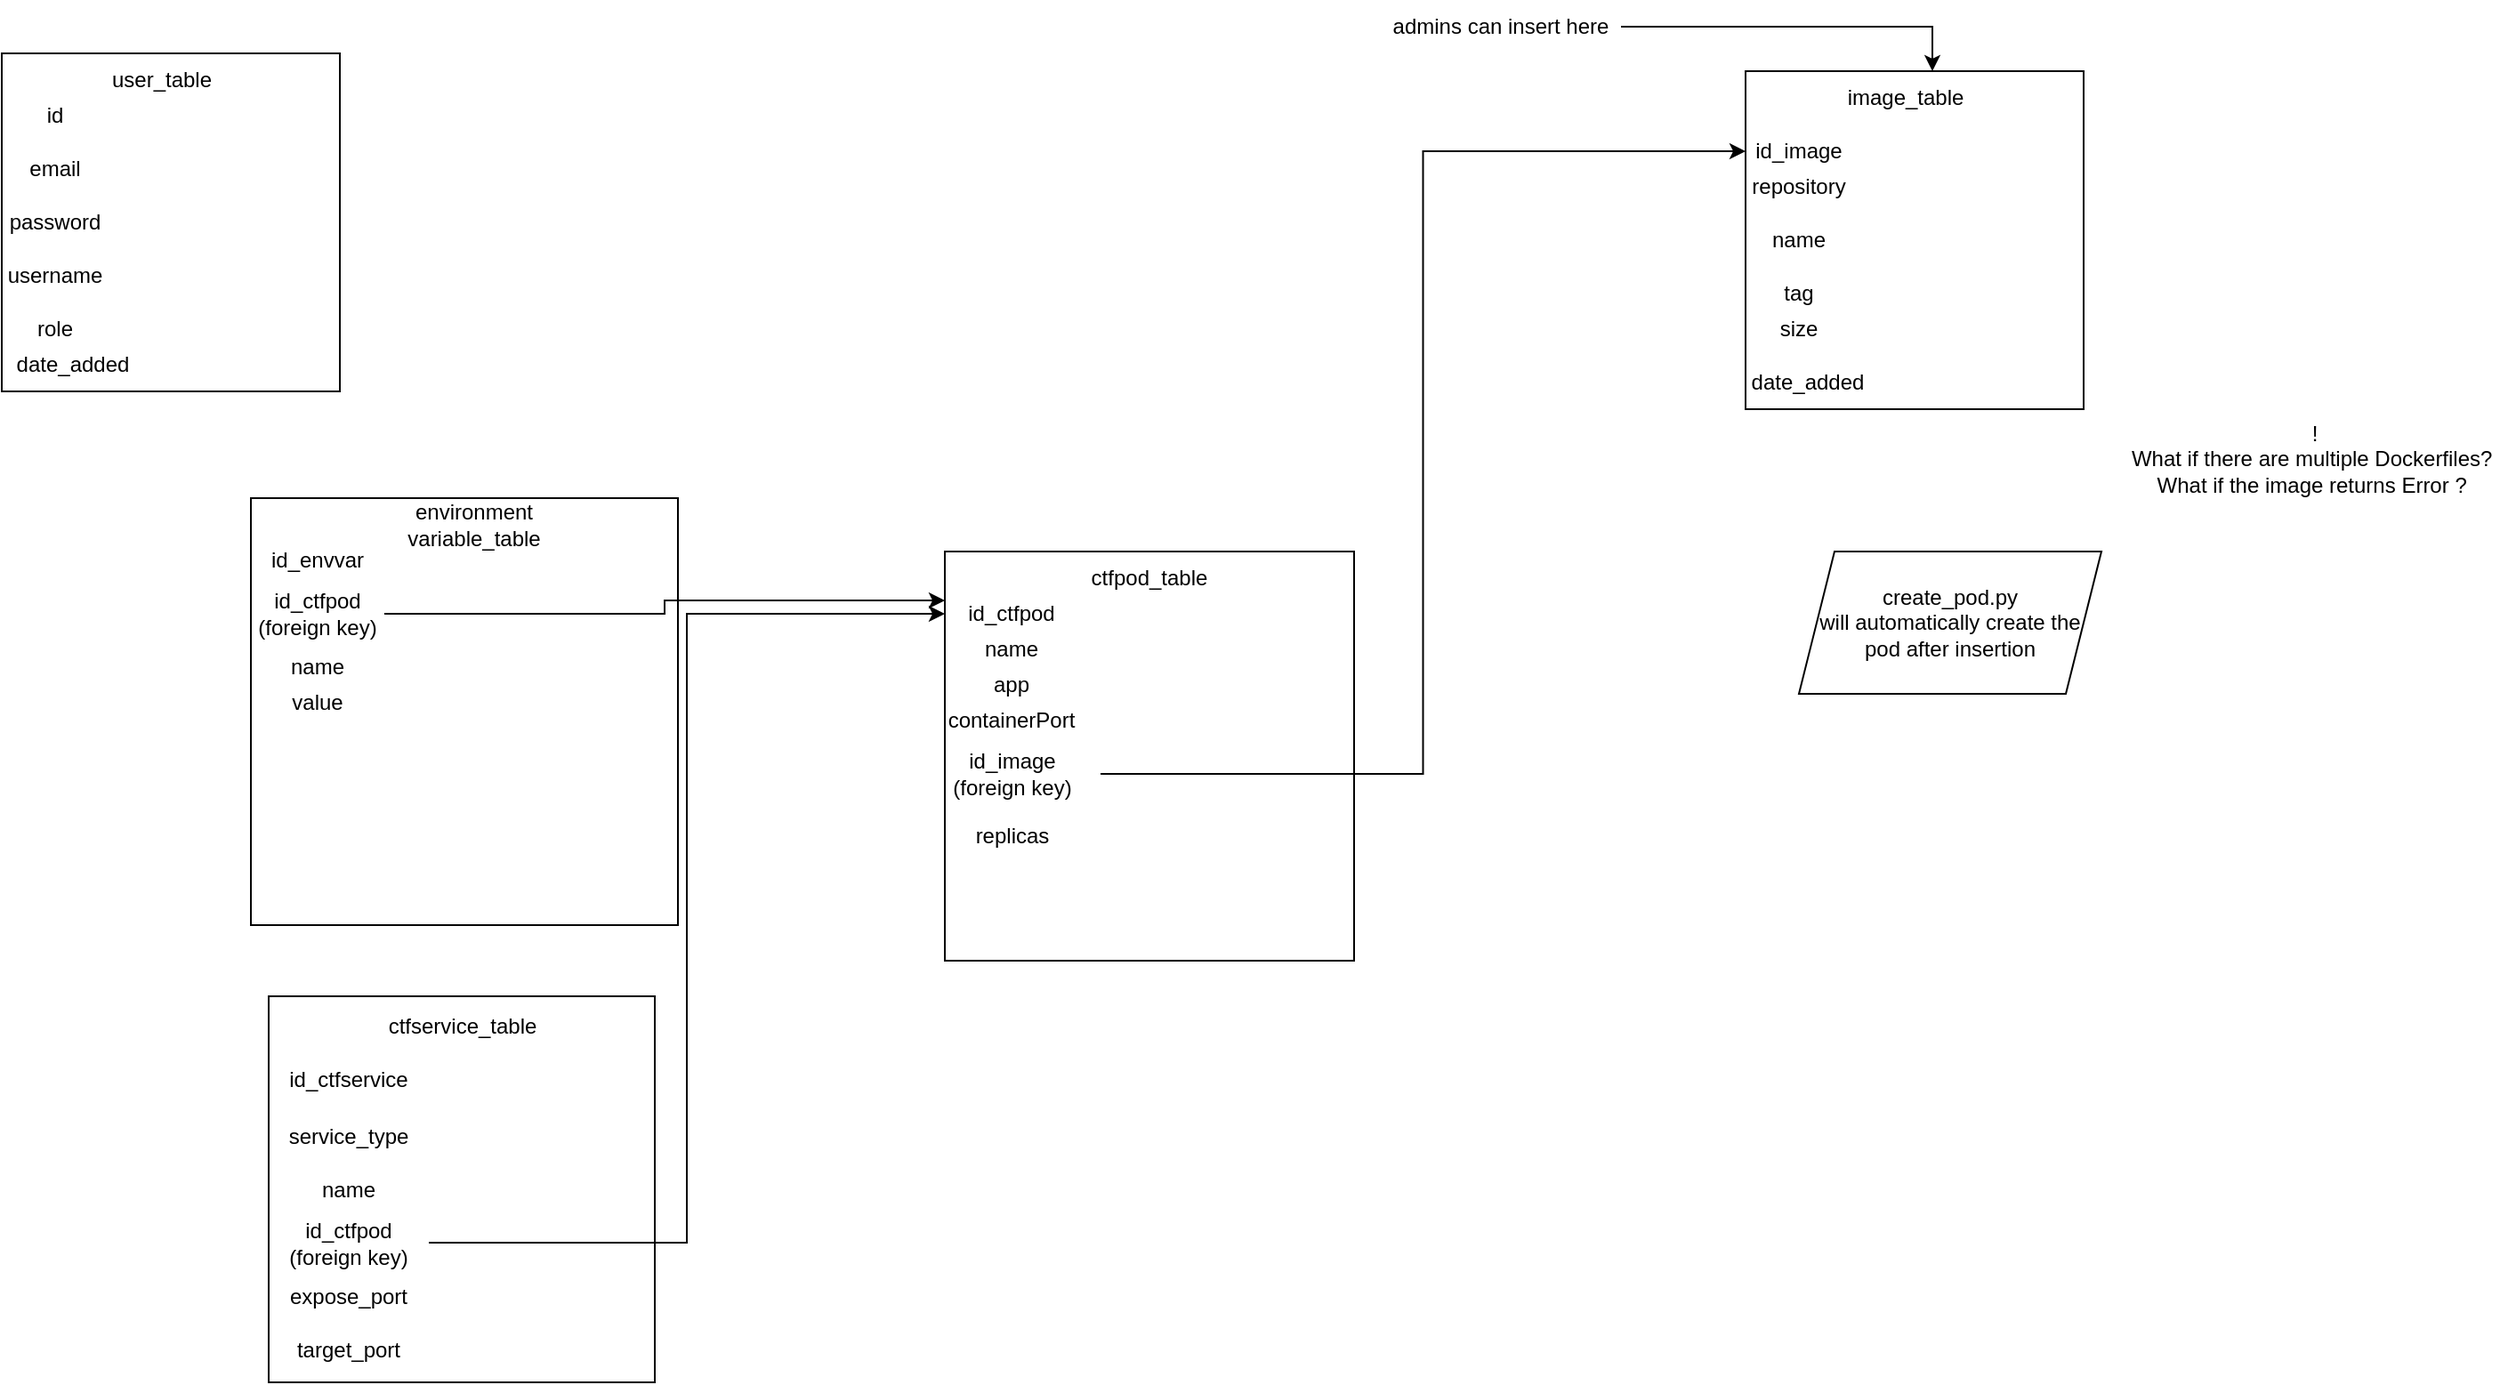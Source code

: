 <mxfile version="21.1.0" type="device">
  <diagram name="Page-1" id="W3-wTQjYti55-T0-UaCY">
    <mxGraphModel dx="2524" dy="782" grid="1" gridSize="10" guides="1" tooltips="1" connect="1" arrows="1" fold="1" page="1" pageScale="1" pageWidth="850" pageHeight="1100" math="0" shadow="0">
      <root>
        <mxCell id="0" />
        <mxCell id="1" parent="0" />
        <mxCell id="0p5rAcL62x9eNXtBZh2u-11" value="" style="group" vertex="1" connectable="0" parent="1">
          <mxGeometry x="-350" y="50" width="190" height="190" as="geometry" />
        </mxCell>
        <mxCell id="0p5rAcL62x9eNXtBZh2u-1" value="" style="whiteSpace=wrap;html=1;aspect=fixed;" vertex="1" parent="0p5rAcL62x9eNXtBZh2u-11">
          <mxGeometry width="190" height="190" as="geometry" />
        </mxCell>
        <mxCell id="0p5rAcL62x9eNXtBZh2u-2" value="id " style="text;html=1;strokeColor=none;fillColor=none;align=center;verticalAlign=middle;whiteSpace=wrap;rounded=0;" vertex="1" parent="0p5rAcL62x9eNXtBZh2u-11">
          <mxGeometry y="20" width="60" height="30" as="geometry" />
        </mxCell>
        <mxCell id="0p5rAcL62x9eNXtBZh2u-3" value="user_table" style="text;html=1;strokeColor=none;fillColor=none;align=center;verticalAlign=middle;whiteSpace=wrap;rounded=0;" vertex="1" parent="0p5rAcL62x9eNXtBZh2u-11">
          <mxGeometry x="60" width="60" height="30" as="geometry" />
        </mxCell>
        <mxCell id="0p5rAcL62x9eNXtBZh2u-4" value="username" style="text;html=1;strokeColor=none;fillColor=none;align=center;verticalAlign=middle;whiteSpace=wrap;rounded=0;" vertex="1" parent="0p5rAcL62x9eNXtBZh2u-11">
          <mxGeometry y="110" width="60" height="30" as="geometry" />
        </mxCell>
        <mxCell id="0p5rAcL62x9eNXtBZh2u-6" value="password" style="text;html=1;strokeColor=none;fillColor=none;align=center;verticalAlign=middle;whiteSpace=wrap;rounded=0;" vertex="1" parent="0p5rAcL62x9eNXtBZh2u-11">
          <mxGeometry y="80" width="60" height="30" as="geometry" />
        </mxCell>
        <mxCell id="0p5rAcL62x9eNXtBZh2u-7" value="&lt;div&gt;email&lt;/div&gt;" style="text;html=1;strokeColor=none;fillColor=none;align=center;verticalAlign=middle;whiteSpace=wrap;rounded=0;" vertex="1" parent="0p5rAcL62x9eNXtBZh2u-11">
          <mxGeometry y="50" width="60" height="30" as="geometry" />
        </mxCell>
        <mxCell id="0p5rAcL62x9eNXtBZh2u-9" value="&lt;div&gt;role&lt;/div&gt;" style="text;html=1;strokeColor=none;fillColor=none;align=center;verticalAlign=middle;whiteSpace=wrap;rounded=0;" vertex="1" parent="0p5rAcL62x9eNXtBZh2u-11">
          <mxGeometry y="140" width="60" height="30" as="geometry" />
        </mxCell>
        <mxCell id="0p5rAcL62x9eNXtBZh2u-10" value="&lt;div&gt;date_added&lt;/div&gt;" style="text;html=1;strokeColor=none;fillColor=none;align=center;verticalAlign=middle;whiteSpace=wrap;rounded=0;" vertex="1" parent="0p5rAcL62x9eNXtBZh2u-11">
          <mxGeometry y="160" width="80" height="30" as="geometry" />
        </mxCell>
        <mxCell id="0p5rAcL62x9eNXtBZh2u-12" value="" style="group" vertex="1" connectable="0" parent="1">
          <mxGeometry x="630" y="60" width="190" height="190" as="geometry" />
        </mxCell>
        <mxCell id="0p5rAcL62x9eNXtBZh2u-13" value="" style="whiteSpace=wrap;html=1;aspect=fixed;" vertex="1" parent="0p5rAcL62x9eNXtBZh2u-12">
          <mxGeometry width="190" height="190" as="geometry" />
        </mxCell>
        <mxCell id="0p5rAcL62x9eNXtBZh2u-14" value="repository" style="text;html=1;strokeColor=none;fillColor=none;align=center;verticalAlign=middle;whiteSpace=wrap;rounded=0;" vertex="1" parent="0p5rAcL62x9eNXtBZh2u-12">
          <mxGeometry y="50" width="60" height="30" as="geometry" />
        </mxCell>
        <mxCell id="0p5rAcL62x9eNXtBZh2u-15" value="image_table" style="text;html=1;strokeColor=none;fillColor=none;align=center;verticalAlign=middle;whiteSpace=wrap;rounded=0;" vertex="1" parent="0p5rAcL62x9eNXtBZh2u-12">
          <mxGeometry x="60" width="60" height="30" as="geometry" />
        </mxCell>
        <mxCell id="0p5rAcL62x9eNXtBZh2u-17" value="tag" style="text;html=1;strokeColor=none;fillColor=none;align=center;verticalAlign=middle;whiteSpace=wrap;rounded=0;" vertex="1" parent="0p5rAcL62x9eNXtBZh2u-12">
          <mxGeometry y="110" width="60" height="30" as="geometry" />
        </mxCell>
        <mxCell id="0p5rAcL62x9eNXtBZh2u-18" value="name" style="text;html=1;strokeColor=none;fillColor=none;align=center;verticalAlign=middle;whiteSpace=wrap;rounded=0;" vertex="1" parent="0p5rAcL62x9eNXtBZh2u-12">
          <mxGeometry y="80" width="60" height="30" as="geometry" />
        </mxCell>
        <mxCell id="0p5rAcL62x9eNXtBZh2u-19" value="size" style="text;html=1;strokeColor=none;fillColor=none;align=center;verticalAlign=middle;whiteSpace=wrap;rounded=0;" vertex="1" parent="0p5rAcL62x9eNXtBZh2u-12">
          <mxGeometry y="130" width="60" height="30" as="geometry" />
        </mxCell>
        <mxCell id="0p5rAcL62x9eNXtBZh2u-16" value="date_added" style="text;html=1;strokeColor=none;fillColor=none;align=center;verticalAlign=middle;whiteSpace=wrap;rounded=0;" vertex="1" parent="0p5rAcL62x9eNXtBZh2u-12">
          <mxGeometry y="160" width="70" height="30" as="geometry" />
        </mxCell>
        <mxCell id="0p5rAcL62x9eNXtBZh2u-21" value="id_image" style="text;html=1;strokeColor=none;fillColor=none;align=center;verticalAlign=middle;whiteSpace=wrap;rounded=0;" vertex="1" parent="0p5rAcL62x9eNXtBZh2u-12">
          <mxGeometry y="30" width="60" height="30" as="geometry" />
        </mxCell>
        <mxCell id="0p5rAcL62x9eNXtBZh2u-25" style="edgeStyle=orthogonalEdgeStyle;rounded=0;orthogonalLoop=1;jettySize=auto;html=1;entryX=0.75;entryY=0;entryDx=0;entryDy=0;" edge="1" parent="1" source="0p5rAcL62x9eNXtBZh2u-24" target="0p5rAcL62x9eNXtBZh2u-15">
          <mxGeometry relative="1" as="geometry" />
        </mxCell>
        <mxCell id="0p5rAcL62x9eNXtBZh2u-24" value="admins can insert here" style="text;html=1;strokeColor=none;fillColor=none;align=center;verticalAlign=middle;whiteSpace=wrap;rounded=0;" vertex="1" parent="1">
          <mxGeometry x="425" y="20" width="135" height="30" as="geometry" />
        </mxCell>
        <mxCell id="0p5rAcL62x9eNXtBZh2u-35" value="" style="group" vertex="1" connectable="0" parent="1">
          <mxGeometry x="180" y="330" width="230" height="230" as="geometry" />
        </mxCell>
        <mxCell id="0p5rAcL62x9eNXtBZh2u-22" value="" style="whiteSpace=wrap;html=1;aspect=fixed;" vertex="1" parent="0p5rAcL62x9eNXtBZh2u-35">
          <mxGeometry width="230" height="230" as="geometry" />
        </mxCell>
        <mxCell id="0p5rAcL62x9eNXtBZh2u-23" value="&lt;div&gt;ctfpod_table&lt;/div&gt;" style="text;html=1;strokeColor=none;fillColor=none;align=center;verticalAlign=middle;whiteSpace=wrap;rounded=0;" vertex="1" parent="0p5rAcL62x9eNXtBZh2u-35">
          <mxGeometry x="70" width="90" height="30" as="geometry" />
        </mxCell>
        <mxCell id="0p5rAcL62x9eNXtBZh2u-26" value="id_ctfpod" style="text;html=1;strokeColor=none;fillColor=none;align=center;verticalAlign=middle;whiteSpace=wrap;rounded=0;" vertex="1" parent="0p5rAcL62x9eNXtBZh2u-35">
          <mxGeometry y="20" width="75" height="30" as="geometry" />
        </mxCell>
        <mxCell id="0p5rAcL62x9eNXtBZh2u-28" value="name" style="text;html=1;strokeColor=none;fillColor=none;align=center;verticalAlign=middle;whiteSpace=wrap;rounded=0;" vertex="1" parent="0p5rAcL62x9eNXtBZh2u-35">
          <mxGeometry y="40" width="75" height="30" as="geometry" />
        </mxCell>
        <mxCell id="0p5rAcL62x9eNXtBZh2u-30" value="containerPort" style="text;html=1;strokeColor=none;fillColor=none;align=center;verticalAlign=middle;whiteSpace=wrap;rounded=0;" vertex="1" parent="0p5rAcL62x9eNXtBZh2u-35">
          <mxGeometry y="80" width="75" height="30" as="geometry" />
        </mxCell>
        <mxCell id="0p5rAcL62x9eNXtBZh2u-31" value="&lt;div&gt;id_image&lt;/div&gt;&lt;div&gt;(foreign key)&lt;br&gt;&lt;/div&gt;" style="text;html=1;strokeColor=none;fillColor=none;align=center;verticalAlign=middle;whiteSpace=wrap;rounded=0;" vertex="1" parent="0p5rAcL62x9eNXtBZh2u-35">
          <mxGeometry x="-12.5" y="110" width="100" height="30" as="geometry" />
        </mxCell>
        <mxCell id="0p5rAcL62x9eNXtBZh2u-33" value="app" style="text;html=1;strokeColor=none;fillColor=none;align=center;verticalAlign=middle;whiteSpace=wrap;rounded=0;" vertex="1" parent="0p5rAcL62x9eNXtBZh2u-35">
          <mxGeometry y="60" width="75" height="30" as="geometry" />
        </mxCell>
        <mxCell id="0p5rAcL62x9eNXtBZh2u-34" value="replicas" style="text;html=1;strokeColor=none;fillColor=none;align=center;verticalAlign=middle;whiteSpace=wrap;rounded=0;" vertex="1" parent="0p5rAcL62x9eNXtBZh2u-35">
          <mxGeometry x="-12.5" y="145" width="100" height="30" as="geometry" />
        </mxCell>
        <mxCell id="0p5rAcL62x9eNXtBZh2u-42" value="" style="group" vertex="1" connectable="0" parent="1">
          <mxGeometry x="-210" y="300" width="240" height="240" as="geometry" />
        </mxCell>
        <mxCell id="0p5rAcL62x9eNXtBZh2u-36" value="" style="whiteSpace=wrap;html=1;aspect=fixed;" vertex="1" parent="0p5rAcL62x9eNXtBZh2u-42">
          <mxGeometry width="240" height="240" as="geometry" />
        </mxCell>
        <mxCell id="0p5rAcL62x9eNXtBZh2u-37" value="environment variable_table" style="text;html=1;strokeColor=none;fillColor=none;align=center;verticalAlign=middle;whiteSpace=wrap;rounded=0;" vertex="1" parent="0p5rAcL62x9eNXtBZh2u-42">
          <mxGeometry x="87.5" width="75" height="30" as="geometry" />
        </mxCell>
        <mxCell id="0p5rAcL62x9eNXtBZh2u-38" value="&lt;div&gt;id_ctfpod&lt;/div&gt;&lt;div&gt;(foreign key)&lt;br&gt;&lt;/div&gt;" style="text;html=1;strokeColor=none;fillColor=none;align=center;verticalAlign=middle;whiteSpace=wrap;rounded=0;" vertex="1" parent="0p5rAcL62x9eNXtBZh2u-42">
          <mxGeometry y="50" width="75" height="30" as="geometry" />
        </mxCell>
        <mxCell id="0p5rAcL62x9eNXtBZh2u-39" value="id_envvar" style="text;html=1;strokeColor=none;fillColor=none;align=center;verticalAlign=middle;whiteSpace=wrap;rounded=0;" vertex="1" parent="0p5rAcL62x9eNXtBZh2u-42">
          <mxGeometry y="20" width="75" height="30" as="geometry" />
        </mxCell>
        <mxCell id="0p5rAcL62x9eNXtBZh2u-40" value="name" style="text;html=1;strokeColor=none;fillColor=none;align=center;verticalAlign=middle;whiteSpace=wrap;rounded=0;" vertex="1" parent="0p5rAcL62x9eNXtBZh2u-42">
          <mxGeometry y="80" width="75" height="30" as="geometry" />
        </mxCell>
        <mxCell id="0p5rAcL62x9eNXtBZh2u-41" value="value" style="text;html=1;strokeColor=none;fillColor=none;align=center;verticalAlign=middle;whiteSpace=wrap;rounded=0;" vertex="1" parent="0p5rAcL62x9eNXtBZh2u-42">
          <mxGeometry y="100" width="75" height="30" as="geometry" />
        </mxCell>
        <mxCell id="0p5rAcL62x9eNXtBZh2u-43" style="edgeStyle=orthogonalEdgeStyle;rounded=0;orthogonalLoop=1;jettySize=auto;html=1;entryX=0;entryY=0.5;entryDx=0;entryDy=0;" edge="1" parent="1" source="0p5rAcL62x9eNXtBZh2u-31" target="0p5rAcL62x9eNXtBZh2u-21">
          <mxGeometry relative="1" as="geometry" />
        </mxCell>
        <mxCell id="0p5rAcL62x9eNXtBZh2u-45" style="edgeStyle=orthogonalEdgeStyle;rounded=0;orthogonalLoop=1;jettySize=auto;html=1;exitX=1;exitY=0.5;exitDx=0;exitDy=0;entryX=0;entryY=0.25;entryDx=0;entryDy=0;" edge="1" parent="1" source="0p5rAcL62x9eNXtBZh2u-38" target="0p5rAcL62x9eNXtBZh2u-26">
          <mxGeometry relative="1" as="geometry" />
        </mxCell>
        <mxCell id="0p5rAcL62x9eNXtBZh2u-46" value="create_pod.py&lt;br&gt;&lt;div&gt;will automatically create the pod after insertion&lt;/div&gt;" style="shape=parallelogram;perimeter=parallelogramPerimeter;whiteSpace=wrap;html=1;fixedSize=1;container=1;" vertex="1" parent="1">
          <mxGeometry x="660" y="330" width="170" height="80" as="geometry" />
        </mxCell>
        <mxCell id="0p5rAcL62x9eNXtBZh2u-47" value="&lt;div&gt;! &lt;br&gt;&lt;/div&gt;&lt;div&gt;&lt;span style=&quot;white-space: pre;&quot;&gt;What if there are multiple Dockerfiles? &lt;br&gt;What if the image returns Error ? &lt;br&gt;	&lt;/span&gt;&lt;/div&gt;" style="text;html=1;strokeColor=none;fillColor=none;align=center;verticalAlign=middle;whiteSpace=wrap;rounded=0;" vertex="1" parent="1">
          <mxGeometry x="920" y="270" width="60" height="30" as="geometry" />
        </mxCell>
        <mxCell id="0p5rAcL62x9eNXtBZh2u-58" value="" style="group" vertex="1" connectable="0" parent="1">
          <mxGeometry x="-200" y="580" width="217" height="217" as="geometry" />
        </mxCell>
        <mxCell id="0p5rAcL62x9eNXtBZh2u-49" value="" style="whiteSpace=wrap;html=1;aspect=fixed;" vertex="1" parent="0p5rAcL62x9eNXtBZh2u-58">
          <mxGeometry width="217" height="217" as="geometry" />
        </mxCell>
        <mxCell id="0p5rAcL62x9eNXtBZh2u-50" value="&lt;div&gt;ctfservice_table&lt;/div&gt;" style="text;html=1;strokeColor=none;fillColor=none;align=center;verticalAlign=middle;whiteSpace=wrap;rounded=0;" vertex="1" parent="0p5rAcL62x9eNXtBZh2u-58">
          <mxGeometry x="63.5" y="2" width="90" height="30" as="geometry" />
        </mxCell>
        <mxCell id="0p5rAcL62x9eNXtBZh2u-51" value="id_ctfservice" style="text;html=1;strokeColor=none;fillColor=none;align=center;verticalAlign=middle;whiteSpace=wrap;rounded=0;" vertex="1" parent="0p5rAcL62x9eNXtBZh2u-58">
          <mxGeometry y="32" width="90" height="30" as="geometry" />
        </mxCell>
        <mxCell id="0p5rAcL62x9eNXtBZh2u-52" value="name" style="text;html=1;strokeColor=none;fillColor=none;align=center;verticalAlign=middle;whiteSpace=wrap;rounded=0;" vertex="1" parent="0p5rAcL62x9eNXtBZh2u-58">
          <mxGeometry y="93.5" width="90" height="30" as="geometry" />
        </mxCell>
        <mxCell id="0p5rAcL62x9eNXtBZh2u-54" value="&lt;div&gt;service_type&lt;/div&gt;" style="text;html=1;strokeColor=none;fillColor=none;align=center;verticalAlign=middle;whiteSpace=wrap;rounded=0;" vertex="1" parent="0p5rAcL62x9eNXtBZh2u-58">
          <mxGeometry y="63.5" width="90" height="30" as="geometry" />
        </mxCell>
        <mxCell id="0p5rAcL62x9eNXtBZh2u-55" value="&lt;div&gt;id_ctfpod&lt;/div&gt;&lt;div&gt;(foreign key)&lt;br&gt;&lt;/div&gt;" style="text;html=1;strokeColor=none;fillColor=none;align=center;verticalAlign=middle;whiteSpace=wrap;rounded=0;" vertex="1" parent="0p5rAcL62x9eNXtBZh2u-58">
          <mxGeometry y="123.5" width="90" height="30" as="geometry" />
        </mxCell>
        <mxCell id="0p5rAcL62x9eNXtBZh2u-56" value="expose_port" style="text;html=1;strokeColor=none;fillColor=none;align=center;verticalAlign=middle;whiteSpace=wrap;rounded=0;" vertex="1" parent="0p5rAcL62x9eNXtBZh2u-58">
          <mxGeometry y="153.5" width="90" height="30" as="geometry" />
        </mxCell>
        <mxCell id="0p5rAcL62x9eNXtBZh2u-57" value="target_port" style="text;html=1;strokeColor=none;fillColor=none;align=center;verticalAlign=middle;whiteSpace=wrap;rounded=0;" vertex="1" parent="0p5rAcL62x9eNXtBZh2u-58">
          <mxGeometry y="183.5" width="90" height="30" as="geometry" />
        </mxCell>
        <mxCell id="0p5rAcL62x9eNXtBZh2u-60" style="edgeStyle=orthogonalEdgeStyle;rounded=0;orthogonalLoop=1;jettySize=auto;html=1;entryX=0;entryY=0.5;entryDx=0;entryDy=0;" edge="1" parent="1" source="0p5rAcL62x9eNXtBZh2u-55" target="0p5rAcL62x9eNXtBZh2u-26">
          <mxGeometry relative="1" as="geometry">
            <mxPoint x="150" y="420" as="targetPoint" />
          </mxGeometry>
        </mxCell>
      </root>
    </mxGraphModel>
  </diagram>
</mxfile>
